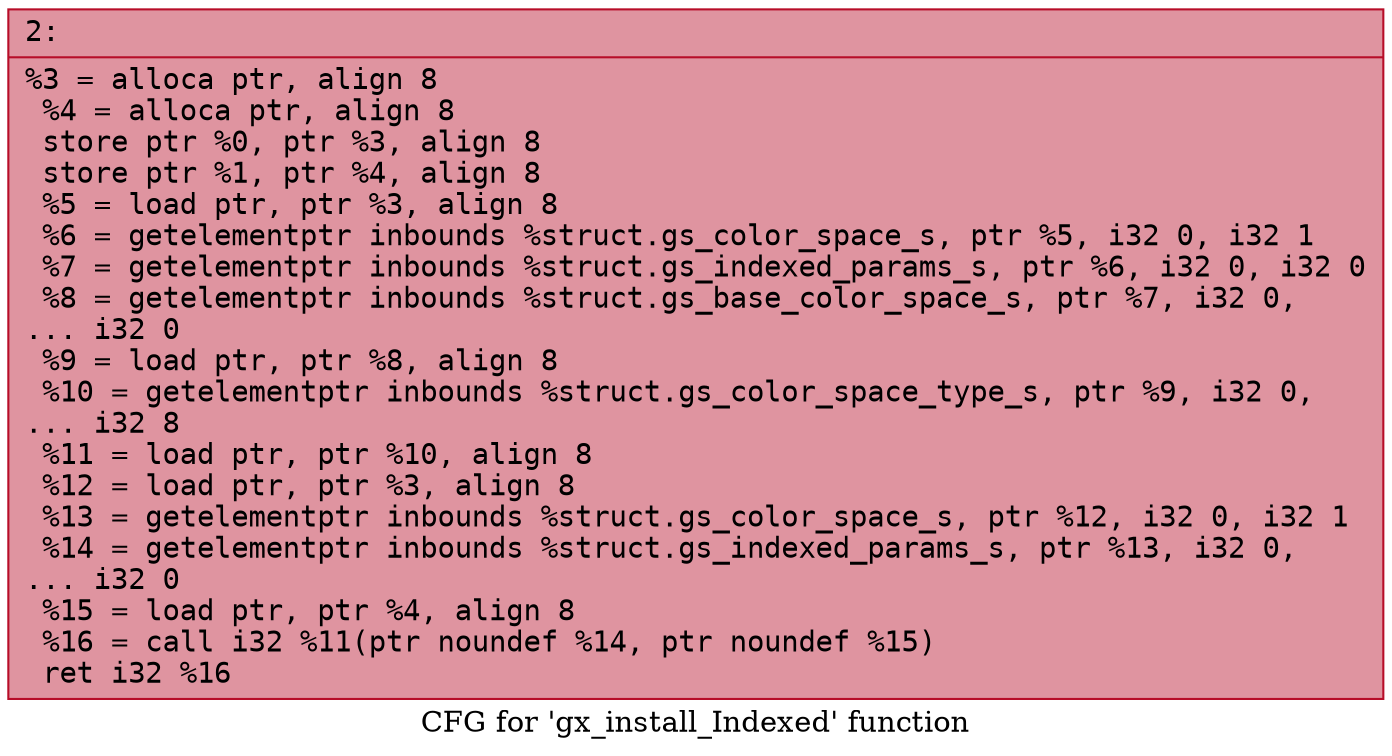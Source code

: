 digraph "CFG for 'gx_install_Indexed' function" {
	label="CFG for 'gx_install_Indexed' function";

	Node0x600003885b30 [shape=record,color="#b70d28ff", style=filled, fillcolor="#b70d2870" fontname="Courier",label="{2:\l|  %3 = alloca ptr, align 8\l  %4 = alloca ptr, align 8\l  store ptr %0, ptr %3, align 8\l  store ptr %1, ptr %4, align 8\l  %5 = load ptr, ptr %3, align 8\l  %6 = getelementptr inbounds %struct.gs_color_space_s, ptr %5, i32 0, i32 1\l  %7 = getelementptr inbounds %struct.gs_indexed_params_s, ptr %6, i32 0, i32 0\l  %8 = getelementptr inbounds %struct.gs_base_color_space_s, ptr %7, i32 0,\l... i32 0\l  %9 = load ptr, ptr %8, align 8\l  %10 = getelementptr inbounds %struct.gs_color_space_type_s, ptr %9, i32 0,\l... i32 8\l  %11 = load ptr, ptr %10, align 8\l  %12 = load ptr, ptr %3, align 8\l  %13 = getelementptr inbounds %struct.gs_color_space_s, ptr %12, i32 0, i32 1\l  %14 = getelementptr inbounds %struct.gs_indexed_params_s, ptr %13, i32 0,\l... i32 0\l  %15 = load ptr, ptr %4, align 8\l  %16 = call i32 %11(ptr noundef %14, ptr noundef %15)\l  ret i32 %16\l}"];
}
